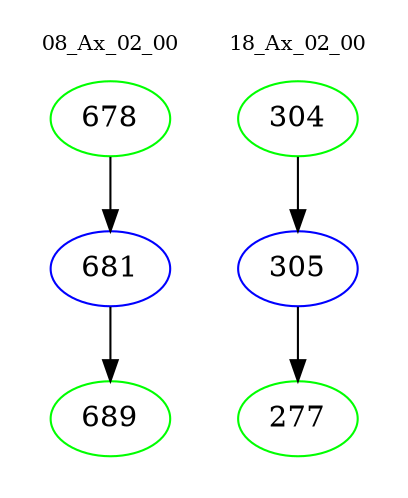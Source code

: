 digraph{
subgraph cluster_0 {
color = white
label = "08_Ax_02_00";
fontsize=10;
T0_678 [label="678", color="green"]
T0_678 -> T0_681 [color="black"]
T0_681 [label="681", color="blue"]
T0_681 -> T0_689 [color="black"]
T0_689 [label="689", color="green"]
}
subgraph cluster_1 {
color = white
label = "18_Ax_02_00";
fontsize=10;
T1_304 [label="304", color="green"]
T1_304 -> T1_305 [color="black"]
T1_305 [label="305", color="blue"]
T1_305 -> T1_277 [color="black"]
T1_277 [label="277", color="green"]
}
}
